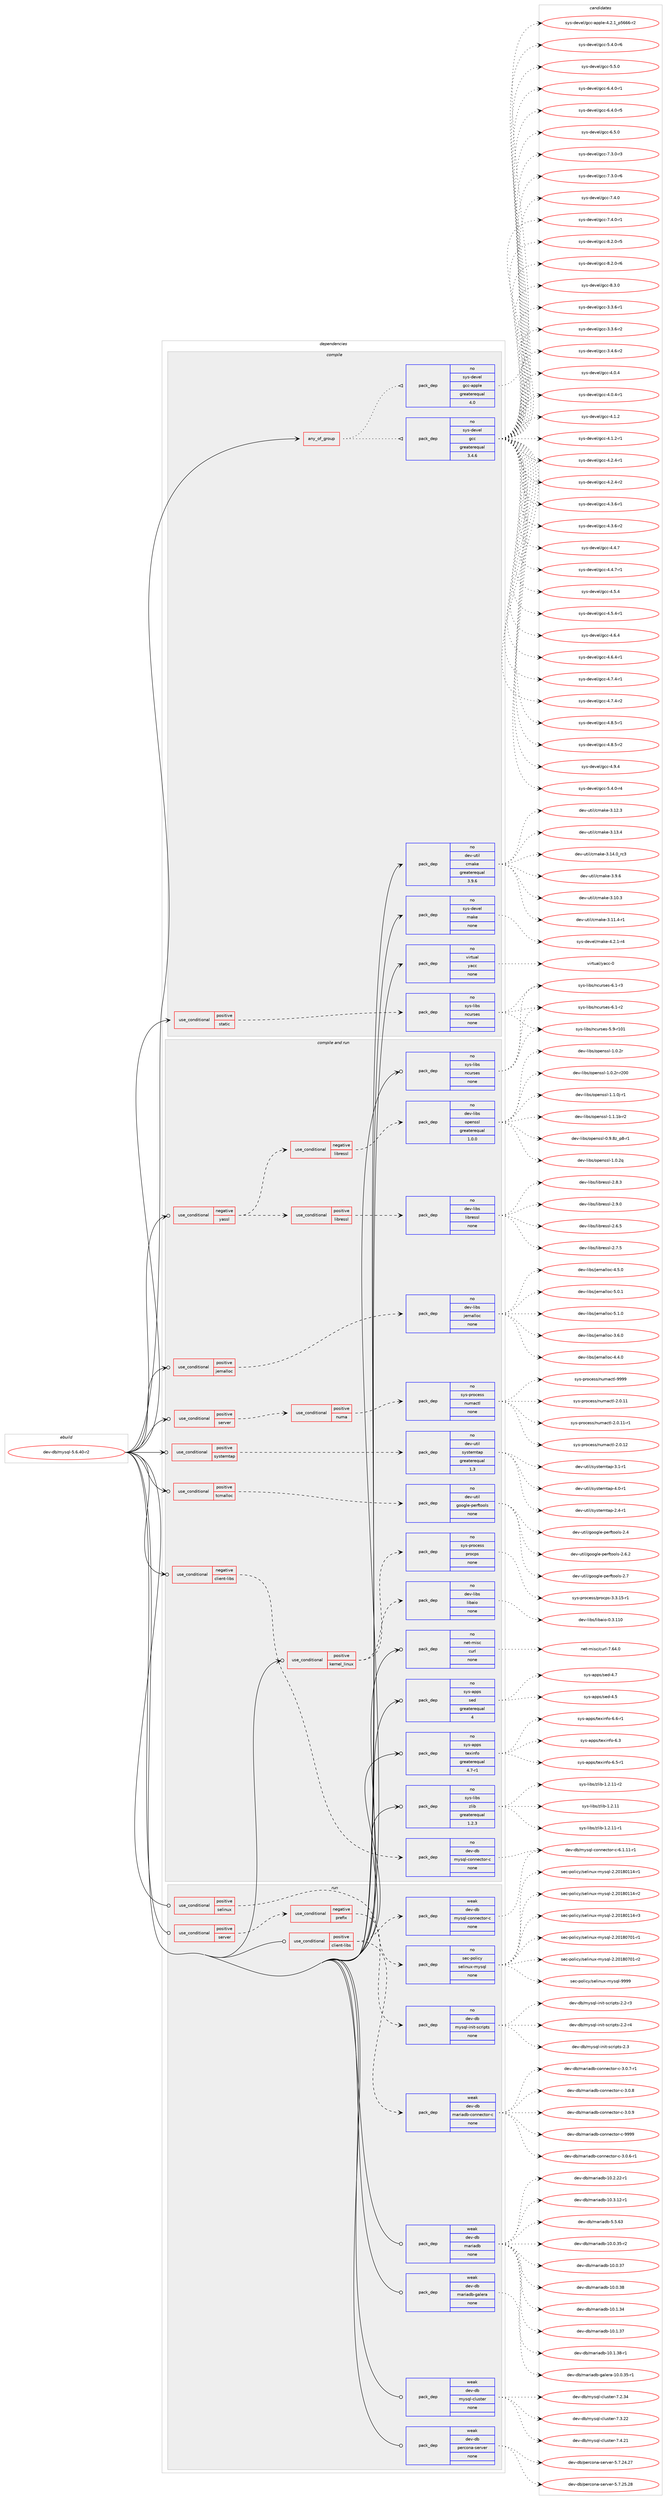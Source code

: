 digraph prolog {

# *************
# Graph options
# *************

newrank=true;
concentrate=true;
compound=true;
graph [rankdir=LR,fontname=Helvetica,fontsize=10,ranksep=1.5];#, ranksep=2.5, nodesep=0.2];
edge  [arrowhead=vee];
node  [fontname=Helvetica,fontsize=10];

# **********
# The ebuild
# **********

subgraph cluster_leftcol {
color=gray;
rank=same;
label=<<i>ebuild</i>>;
id [label="dev-db/mysql-5.6.40-r2", color=red, width=4, href="../dev-db/mysql-5.6.40-r2.svg"];
}

# ****************
# The dependencies
# ****************

subgraph cluster_midcol {
color=gray;
label=<<i>dependencies</i>>;
subgraph cluster_compile {
fillcolor="#eeeeee";
style=filled;
label=<<i>compile</i>>;
subgraph any20381 {
dependency1320005 [label=<<TABLE BORDER="0" CELLBORDER="1" CELLSPACING="0" CELLPADDING="4"><TR><TD CELLPADDING="10">any_of_group</TD></TR></TABLE>>, shape=none, color=red];subgraph pack941816 {
dependency1320006 [label=<<TABLE BORDER="0" CELLBORDER="1" CELLSPACING="0" CELLPADDING="4" WIDTH="220"><TR><TD ROWSPAN="6" CELLPADDING="30">pack_dep</TD></TR><TR><TD WIDTH="110">no</TD></TR><TR><TD>sys-devel</TD></TR><TR><TD>gcc</TD></TR><TR><TD>greaterequal</TD></TR><TR><TD>3.4.6</TD></TR></TABLE>>, shape=none, color=blue];
}
dependency1320005:e -> dependency1320006:w [weight=20,style="dotted",arrowhead="oinv"];
subgraph pack941817 {
dependency1320007 [label=<<TABLE BORDER="0" CELLBORDER="1" CELLSPACING="0" CELLPADDING="4" WIDTH="220"><TR><TD ROWSPAN="6" CELLPADDING="30">pack_dep</TD></TR><TR><TD WIDTH="110">no</TD></TR><TR><TD>sys-devel</TD></TR><TR><TD>gcc-apple</TD></TR><TR><TD>greaterequal</TD></TR><TR><TD>4.0</TD></TR></TABLE>>, shape=none, color=blue];
}
dependency1320005:e -> dependency1320007:w [weight=20,style="dotted",arrowhead="oinv"];
}
id:e -> dependency1320005:w [weight=20,style="solid",arrowhead="vee"];
subgraph cond357258 {
dependency1320008 [label=<<TABLE BORDER="0" CELLBORDER="1" CELLSPACING="0" CELLPADDING="4"><TR><TD ROWSPAN="3" CELLPADDING="10">use_conditional</TD></TR><TR><TD>positive</TD></TR><TR><TD>static</TD></TR></TABLE>>, shape=none, color=red];
subgraph pack941818 {
dependency1320009 [label=<<TABLE BORDER="0" CELLBORDER="1" CELLSPACING="0" CELLPADDING="4" WIDTH="220"><TR><TD ROWSPAN="6" CELLPADDING="30">pack_dep</TD></TR><TR><TD WIDTH="110">no</TD></TR><TR><TD>sys-libs</TD></TR><TR><TD>ncurses</TD></TR><TR><TD>none</TD></TR><TR><TD></TD></TR></TABLE>>, shape=none, color=blue];
}
dependency1320008:e -> dependency1320009:w [weight=20,style="dashed",arrowhead="vee"];
}
id:e -> dependency1320008:w [weight=20,style="solid",arrowhead="vee"];
subgraph pack941819 {
dependency1320010 [label=<<TABLE BORDER="0" CELLBORDER="1" CELLSPACING="0" CELLPADDING="4" WIDTH="220"><TR><TD ROWSPAN="6" CELLPADDING="30">pack_dep</TD></TR><TR><TD WIDTH="110">no</TD></TR><TR><TD>dev-util</TD></TR><TR><TD>cmake</TD></TR><TR><TD>greaterequal</TD></TR><TR><TD>3.9.6</TD></TR></TABLE>>, shape=none, color=blue];
}
id:e -> dependency1320010:w [weight=20,style="solid",arrowhead="vee"];
subgraph pack941820 {
dependency1320011 [label=<<TABLE BORDER="0" CELLBORDER="1" CELLSPACING="0" CELLPADDING="4" WIDTH="220"><TR><TD ROWSPAN="6" CELLPADDING="30">pack_dep</TD></TR><TR><TD WIDTH="110">no</TD></TR><TR><TD>sys-devel</TD></TR><TR><TD>make</TD></TR><TR><TD>none</TD></TR><TR><TD></TD></TR></TABLE>>, shape=none, color=blue];
}
id:e -> dependency1320011:w [weight=20,style="solid",arrowhead="vee"];
subgraph pack941821 {
dependency1320012 [label=<<TABLE BORDER="0" CELLBORDER="1" CELLSPACING="0" CELLPADDING="4" WIDTH="220"><TR><TD ROWSPAN="6" CELLPADDING="30">pack_dep</TD></TR><TR><TD WIDTH="110">no</TD></TR><TR><TD>virtual</TD></TR><TR><TD>yacc</TD></TR><TR><TD>none</TD></TR><TR><TD></TD></TR></TABLE>>, shape=none, color=blue];
}
id:e -> dependency1320012:w [weight=20,style="solid",arrowhead="vee"];
}
subgraph cluster_compileandrun {
fillcolor="#eeeeee";
style=filled;
label=<<i>compile and run</i>>;
subgraph cond357259 {
dependency1320013 [label=<<TABLE BORDER="0" CELLBORDER="1" CELLSPACING="0" CELLPADDING="4"><TR><TD ROWSPAN="3" CELLPADDING="10">use_conditional</TD></TR><TR><TD>negative</TD></TR><TR><TD>client-libs</TD></TR></TABLE>>, shape=none, color=red];
subgraph pack941822 {
dependency1320014 [label=<<TABLE BORDER="0" CELLBORDER="1" CELLSPACING="0" CELLPADDING="4" WIDTH="220"><TR><TD ROWSPAN="6" CELLPADDING="30">pack_dep</TD></TR><TR><TD WIDTH="110">no</TD></TR><TR><TD>dev-db</TD></TR><TR><TD>mysql-connector-c</TD></TR><TR><TD>none</TD></TR><TR><TD></TD></TR></TABLE>>, shape=none, color=blue];
}
dependency1320013:e -> dependency1320014:w [weight=20,style="dashed",arrowhead="vee"];
}
id:e -> dependency1320013:w [weight=20,style="solid",arrowhead="odotvee"];
subgraph cond357260 {
dependency1320015 [label=<<TABLE BORDER="0" CELLBORDER="1" CELLSPACING="0" CELLPADDING="4"><TR><TD ROWSPAN="3" CELLPADDING="10">use_conditional</TD></TR><TR><TD>negative</TD></TR><TR><TD>yassl</TD></TR></TABLE>>, shape=none, color=red];
subgraph cond357261 {
dependency1320016 [label=<<TABLE BORDER="0" CELLBORDER="1" CELLSPACING="0" CELLPADDING="4"><TR><TD ROWSPAN="3" CELLPADDING="10">use_conditional</TD></TR><TR><TD>negative</TD></TR><TR><TD>libressl</TD></TR></TABLE>>, shape=none, color=red];
subgraph pack941823 {
dependency1320017 [label=<<TABLE BORDER="0" CELLBORDER="1" CELLSPACING="0" CELLPADDING="4" WIDTH="220"><TR><TD ROWSPAN="6" CELLPADDING="30">pack_dep</TD></TR><TR><TD WIDTH="110">no</TD></TR><TR><TD>dev-libs</TD></TR><TR><TD>openssl</TD></TR><TR><TD>greaterequal</TD></TR><TR><TD>1.0.0</TD></TR></TABLE>>, shape=none, color=blue];
}
dependency1320016:e -> dependency1320017:w [weight=20,style="dashed",arrowhead="vee"];
}
dependency1320015:e -> dependency1320016:w [weight=20,style="dashed",arrowhead="vee"];
subgraph cond357262 {
dependency1320018 [label=<<TABLE BORDER="0" CELLBORDER="1" CELLSPACING="0" CELLPADDING="4"><TR><TD ROWSPAN="3" CELLPADDING="10">use_conditional</TD></TR><TR><TD>positive</TD></TR><TR><TD>libressl</TD></TR></TABLE>>, shape=none, color=red];
subgraph pack941824 {
dependency1320019 [label=<<TABLE BORDER="0" CELLBORDER="1" CELLSPACING="0" CELLPADDING="4" WIDTH="220"><TR><TD ROWSPAN="6" CELLPADDING="30">pack_dep</TD></TR><TR><TD WIDTH="110">no</TD></TR><TR><TD>dev-libs</TD></TR><TR><TD>libressl</TD></TR><TR><TD>none</TD></TR><TR><TD></TD></TR></TABLE>>, shape=none, color=blue];
}
dependency1320018:e -> dependency1320019:w [weight=20,style="dashed",arrowhead="vee"];
}
dependency1320015:e -> dependency1320018:w [weight=20,style="dashed",arrowhead="vee"];
}
id:e -> dependency1320015:w [weight=20,style="solid",arrowhead="odotvee"];
subgraph cond357263 {
dependency1320020 [label=<<TABLE BORDER="0" CELLBORDER="1" CELLSPACING="0" CELLPADDING="4"><TR><TD ROWSPAN="3" CELLPADDING="10">use_conditional</TD></TR><TR><TD>positive</TD></TR><TR><TD>jemalloc</TD></TR></TABLE>>, shape=none, color=red];
subgraph pack941825 {
dependency1320021 [label=<<TABLE BORDER="0" CELLBORDER="1" CELLSPACING="0" CELLPADDING="4" WIDTH="220"><TR><TD ROWSPAN="6" CELLPADDING="30">pack_dep</TD></TR><TR><TD WIDTH="110">no</TD></TR><TR><TD>dev-libs</TD></TR><TR><TD>jemalloc</TD></TR><TR><TD>none</TD></TR><TR><TD></TD></TR></TABLE>>, shape=none, color=blue];
}
dependency1320020:e -> dependency1320021:w [weight=20,style="dashed",arrowhead="vee"];
}
id:e -> dependency1320020:w [weight=20,style="solid",arrowhead="odotvee"];
subgraph cond357264 {
dependency1320022 [label=<<TABLE BORDER="0" CELLBORDER="1" CELLSPACING="0" CELLPADDING="4"><TR><TD ROWSPAN="3" CELLPADDING="10">use_conditional</TD></TR><TR><TD>positive</TD></TR><TR><TD>kernel_linux</TD></TR></TABLE>>, shape=none, color=red];
subgraph pack941826 {
dependency1320023 [label=<<TABLE BORDER="0" CELLBORDER="1" CELLSPACING="0" CELLPADDING="4" WIDTH="220"><TR><TD ROWSPAN="6" CELLPADDING="30">pack_dep</TD></TR><TR><TD WIDTH="110">no</TD></TR><TR><TD>sys-process</TD></TR><TR><TD>procps</TD></TR><TR><TD>none</TD></TR><TR><TD></TD></TR></TABLE>>, shape=none, color=blue];
}
dependency1320022:e -> dependency1320023:w [weight=20,style="dashed",arrowhead="vee"];
subgraph pack941827 {
dependency1320024 [label=<<TABLE BORDER="0" CELLBORDER="1" CELLSPACING="0" CELLPADDING="4" WIDTH="220"><TR><TD ROWSPAN="6" CELLPADDING="30">pack_dep</TD></TR><TR><TD WIDTH="110">no</TD></TR><TR><TD>dev-libs</TD></TR><TR><TD>libaio</TD></TR><TR><TD>none</TD></TR><TR><TD></TD></TR></TABLE>>, shape=none, color=blue];
}
dependency1320022:e -> dependency1320024:w [weight=20,style="dashed",arrowhead="vee"];
}
id:e -> dependency1320022:w [weight=20,style="solid",arrowhead="odotvee"];
subgraph cond357265 {
dependency1320025 [label=<<TABLE BORDER="0" CELLBORDER="1" CELLSPACING="0" CELLPADDING="4"><TR><TD ROWSPAN="3" CELLPADDING="10">use_conditional</TD></TR><TR><TD>positive</TD></TR><TR><TD>server</TD></TR></TABLE>>, shape=none, color=red];
subgraph cond357266 {
dependency1320026 [label=<<TABLE BORDER="0" CELLBORDER="1" CELLSPACING="0" CELLPADDING="4"><TR><TD ROWSPAN="3" CELLPADDING="10">use_conditional</TD></TR><TR><TD>positive</TD></TR><TR><TD>numa</TD></TR></TABLE>>, shape=none, color=red];
subgraph pack941828 {
dependency1320027 [label=<<TABLE BORDER="0" CELLBORDER="1" CELLSPACING="0" CELLPADDING="4" WIDTH="220"><TR><TD ROWSPAN="6" CELLPADDING="30">pack_dep</TD></TR><TR><TD WIDTH="110">no</TD></TR><TR><TD>sys-process</TD></TR><TR><TD>numactl</TD></TR><TR><TD>none</TD></TR><TR><TD></TD></TR></TABLE>>, shape=none, color=blue];
}
dependency1320026:e -> dependency1320027:w [weight=20,style="dashed",arrowhead="vee"];
}
dependency1320025:e -> dependency1320026:w [weight=20,style="dashed",arrowhead="vee"];
}
id:e -> dependency1320025:w [weight=20,style="solid",arrowhead="odotvee"];
subgraph cond357267 {
dependency1320028 [label=<<TABLE BORDER="0" CELLBORDER="1" CELLSPACING="0" CELLPADDING="4"><TR><TD ROWSPAN="3" CELLPADDING="10">use_conditional</TD></TR><TR><TD>positive</TD></TR><TR><TD>systemtap</TD></TR></TABLE>>, shape=none, color=red];
subgraph pack941829 {
dependency1320029 [label=<<TABLE BORDER="0" CELLBORDER="1" CELLSPACING="0" CELLPADDING="4" WIDTH="220"><TR><TD ROWSPAN="6" CELLPADDING="30">pack_dep</TD></TR><TR><TD WIDTH="110">no</TD></TR><TR><TD>dev-util</TD></TR><TR><TD>systemtap</TD></TR><TR><TD>greaterequal</TD></TR><TR><TD>1.3</TD></TR></TABLE>>, shape=none, color=blue];
}
dependency1320028:e -> dependency1320029:w [weight=20,style="dashed",arrowhead="vee"];
}
id:e -> dependency1320028:w [weight=20,style="solid",arrowhead="odotvee"];
subgraph cond357268 {
dependency1320030 [label=<<TABLE BORDER="0" CELLBORDER="1" CELLSPACING="0" CELLPADDING="4"><TR><TD ROWSPAN="3" CELLPADDING="10">use_conditional</TD></TR><TR><TD>positive</TD></TR><TR><TD>tcmalloc</TD></TR></TABLE>>, shape=none, color=red];
subgraph pack941830 {
dependency1320031 [label=<<TABLE BORDER="0" CELLBORDER="1" CELLSPACING="0" CELLPADDING="4" WIDTH="220"><TR><TD ROWSPAN="6" CELLPADDING="30">pack_dep</TD></TR><TR><TD WIDTH="110">no</TD></TR><TR><TD>dev-util</TD></TR><TR><TD>google-perftools</TD></TR><TR><TD>none</TD></TR><TR><TD></TD></TR></TABLE>>, shape=none, color=blue];
}
dependency1320030:e -> dependency1320031:w [weight=20,style="dashed",arrowhead="vee"];
}
id:e -> dependency1320030:w [weight=20,style="solid",arrowhead="odotvee"];
subgraph pack941831 {
dependency1320032 [label=<<TABLE BORDER="0" CELLBORDER="1" CELLSPACING="0" CELLPADDING="4" WIDTH="220"><TR><TD ROWSPAN="6" CELLPADDING="30">pack_dep</TD></TR><TR><TD WIDTH="110">no</TD></TR><TR><TD>net-misc</TD></TR><TR><TD>curl</TD></TR><TR><TD>none</TD></TR><TR><TD></TD></TR></TABLE>>, shape=none, color=blue];
}
id:e -> dependency1320032:w [weight=20,style="solid",arrowhead="odotvee"];
subgraph pack941832 {
dependency1320033 [label=<<TABLE BORDER="0" CELLBORDER="1" CELLSPACING="0" CELLPADDING="4" WIDTH="220"><TR><TD ROWSPAN="6" CELLPADDING="30">pack_dep</TD></TR><TR><TD WIDTH="110">no</TD></TR><TR><TD>sys-apps</TD></TR><TR><TD>sed</TD></TR><TR><TD>greaterequal</TD></TR><TR><TD>4</TD></TR></TABLE>>, shape=none, color=blue];
}
id:e -> dependency1320033:w [weight=20,style="solid",arrowhead="odotvee"];
subgraph pack941833 {
dependency1320034 [label=<<TABLE BORDER="0" CELLBORDER="1" CELLSPACING="0" CELLPADDING="4" WIDTH="220"><TR><TD ROWSPAN="6" CELLPADDING="30">pack_dep</TD></TR><TR><TD WIDTH="110">no</TD></TR><TR><TD>sys-apps</TD></TR><TR><TD>texinfo</TD></TR><TR><TD>greaterequal</TD></TR><TR><TD>4.7-r1</TD></TR></TABLE>>, shape=none, color=blue];
}
id:e -> dependency1320034:w [weight=20,style="solid",arrowhead="odotvee"];
subgraph pack941834 {
dependency1320035 [label=<<TABLE BORDER="0" CELLBORDER="1" CELLSPACING="0" CELLPADDING="4" WIDTH="220"><TR><TD ROWSPAN="6" CELLPADDING="30">pack_dep</TD></TR><TR><TD WIDTH="110">no</TD></TR><TR><TD>sys-libs</TD></TR><TR><TD>ncurses</TD></TR><TR><TD>none</TD></TR><TR><TD></TD></TR></TABLE>>, shape=none, color=blue];
}
id:e -> dependency1320035:w [weight=20,style="solid",arrowhead="odotvee"];
subgraph pack941835 {
dependency1320036 [label=<<TABLE BORDER="0" CELLBORDER="1" CELLSPACING="0" CELLPADDING="4" WIDTH="220"><TR><TD ROWSPAN="6" CELLPADDING="30">pack_dep</TD></TR><TR><TD WIDTH="110">no</TD></TR><TR><TD>sys-libs</TD></TR><TR><TD>zlib</TD></TR><TR><TD>greaterequal</TD></TR><TR><TD>1.2.3</TD></TR></TABLE>>, shape=none, color=blue];
}
id:e -> dependency1320036:w [weight=20,style="solid",arrowhead="odotvee"];
}
subgraph cluster_run {
fillcolor="#eeeeee";
style=filled;
label=<<i>run</i>>;
subgraph cond357269 {
dependency1320037 [label=<<TABLE BORDER="0" CELLBORDER="1" CELLSPACING="0" CELLPADDING="4"><TR><TD ROWSPAN="3" CELLPADDING="10">use_conditional</TD></TR><TR><TD>positive</TD></TR><TR><TD>client-libs</TD></TR></TABLE>>, shape=none, color=red];
subgraph pack941836 {
dependency1320038 [label=<<TABLE BORDER="0" CELLBORDER="1" CELLSPACING="0" CELLPADDING="4" WIDTH="220"><TR><TD ROWSPAN="6" CELLPADDING="30">pack_dep</TD></TR><TR><TD WIDTH="110">weak</TD></TR><TR><TD>dev-db</TD></TR><TR><TD>mariadb-connector-c</TD></TR><TR><TD>none</TD></TR><TR><TD></TD></TR></TABLE>>, shape=none, color=blue];
}
dependency1320037:e -> dependency1320038:w [weight=20,style="dashed",arrowhead="vee"];
subgraph pack941837 {
dependency1320039 [label=<<TABLE BORDER="0" CELLBORDER="1" CELLSPACING="0" CELLPADDING="4" WIDTH="220"><TR><TD ROWSPAN="6" CELLPADDING="30">pack_dep</TD></TR><TR><TD WIDTH="110">weak</TD></TR><TR><TD>dev-db</TD></TR><TR><TD>mysql-connector-c</TD></TR><TR><TD>none</TD></TR><TR><TD></TD></TR></TABLE>>, shape=none, color=blue];
}
dependency1320037:e -> dependency1320039:w [weight=20,style="dashed",arrowhead="vee"];
}
id:e -> dependency1320037:w [weight=20,style="solid",arrowhead="odot"];
subgraph cond357270 {
dependency1320040 [label=<<TABLE BORDER="0" CELLBORDER="1" CELLSPACING="0" CELLPADDING="4"><TR><TD ROWSPAN="3" CELLPADDING="10">use_conditional</TD></TR><TR><TD>positive</TD></TR><TR><TD>selinux</TD></TR></TABLE>>, shape=none, color=red];
subgraph pack941838 {
dependency1320041 [label=<<TABLE BORDER="0" CELLBORDER="1" CELLSPACING="0" CELLPADDING="4" WIDTH="220"><TR><TD ROWSPAN="6" CELLPADDING="30">pack_dep</TD></TR><TR><TD WIDTH="110">no</TD></TR><TR><TD>sec-policy</TD></TR><TR><TD>selinux-mysql</TD></TR><TR><TD>none</TD></TR><TR><TD></TD></TR></TABLE>>, shape=none, color=blue];
}
dependency1320040:e -> dependency1320041:w [weight=20,style="dashed",arrowhead="vee"];
}
id:e -> dependency1320040:w [weight=20,style="solid",arrowhead="odot"];
subgraph cond357271 {
dependency1320042 [label=<<TABLE BORDER="0" CELLBORDER="1" CELLSPACING="0" CELLPADDING="4"><TR><TD ROWSPAN="3" CELLPADDING="10">use_conditional</TD></TR><TR><TD>positive</TD></TR><TR><TD>server</TD></TR></TABLE>>, shape=none, color=red];
subgraph cond357272 {
dependency1320043 [label=<<TABLE BORDER="0" CELLBORDER="1" CELLSPACING="0" CELLPADDING="4"><TR><TD ROWSPAN="3" CELLPADDING="10">use_conditional</TD></TR><TR><TD>negative</TD></TR><TR><TD>prefix</TD></TR></TABLE>>, shape=none, color=red];
subgraph pack941839 {
dependency1320044 [label=<<TABLE BORDER="0" CELLBORDER="1" CELLSPACING="0" CELLPADDING="4" WIDTH="220"><TR><TD ROWSPAN="6" CELLPADDING="30">pack_dep</TD></TR><TR><TD WIDTH="110">no</TD></TR><TR><TD>dev-db</TD></TR><TR><TD>mysql-init-scripts</TD></TR><TR><TD>none</TD></TR><TR><TD></TD></TR></TABLE>>, shape=none, color=blue];
}
dependency1320043:e -> dependency1320044:w [weight=20,style="dashed",arrowhead="vee"];
}
dependency1320042:e -> dependency1320043:w [weight=20,style="dashed",arrowhead="vee"];
}
id:e -> dependency1320042:w [weight=20,style="solid",arrowhead="odot"];
subgraph pack941840 {
dependency1320045 [label=<<TABLE BORDER="0" CELLBORDER="1" CELLSPACING="0" CELLPADDING="4" WIDTH="220"><TR><TD ROWSPAN="6" CELLPADDING="30">pack_dep</TD></TR><TR><TD WIDTH="110">weak</TD></TR><TR><TD>dev-db</TD></TR><TR><TD>mariadb</TD></TR><TR><TD>none</TD></TR><TR><TD></TD></TR></TABLE>>, shape=none, color=blue];
}
id:e -> dependency1320045:w [weight=20,style="solid",arrowhead="odot"];
subgraph pack941841 {
dependency1320046 [label=<<TABLE BORDER="0" CELLBORDER="1" CELLSPACING="0" CELLPADDING="4" WIDTH="220"><TR><TD ROWSPAN="6" CELLPADDING="30">pack_dep</TD></TR><TR><TD WIDTH="110">weak</TD></TR><TR><TD>dev-db</TD></TR><TR><TD>mariadb-galera</TD></TR><TR><TD>none</TD></TR><TR><TD></TD></TR></TABLE>>, shape=none, color=blue];
}
id:e -> dependency1320046:w [weight=20,style="solid",arrowhead="odot"];
subgraph pack941842 {
dependency1320047 [label=<<TABLE BORDER="0" CELLBORDER="1" CELLSPACING="0" CELLPADDING="4" WIDTH="220"><TR><TD ROWSPAN="6" CELLPADDING="30">pack_dep</TD></TR><TR><TD WIDTH="110">weak</TD></TR><TR><TD>dev-db</TD></TR><TR><TD>mysql-cluster</TD></TR><TR><TD>none</TD></TR><TR><TD></TD></TR></TABLE>>, shape=none, color=blue];
}
id:e -> dependency1320047:w [weight=20,style="solid",arrowhead="odot"];
subgraph pack941843 {
dependency1320048 [label=<<TABLE BORDER="0" CELLBORDER="1" CELLSPACING="0" CELLPADDING="4" WIDTH="220"><TR><TD ROWSPAN="6" CELLPADDING="30">pack_dep</TD></TR><TR><TD WIDTH="110">weak</TD></TR><TR><TD>dev-db</TD></TR><TR><TD>percona-server</TD></TR><TR><TD>none</TD></TR><TR><TD></TD></TR></TABLE>>, shape=none, color=blue];
}
id:e -> dependency1320048:w [weight=20,style="solid",arrowhead="odot"];
}
}

# **************
# The candidates
# **************

subgraph cluster_choices {
rank=same;
color=gray;
label=<<i>candidates</i>>;

subgraph choice941816 {
color=black;
nodesep=1;
choice115121115451001011181011084710399994551465146544511449 [label="sys-devel/gcc-3.3.6-r1", color=red, width=4,href="../sys-devel/gcc-3.3.6-r1.svg"];
choice115121115451001011181011084710399994551465146544511450 [label="sys-devel/gcc-3.3.6-r2", color=red, width=4,href="../sys-devel/gcc-3.3.6-r2.svg"];
choice115121115451001011181011084710399994551465246544511450 [label="sys-devel/gcc-3.4.6-r2", color=red, width=4,href="../sys-devel/gcc-3.4.6-r2.svg"];
choice11512111545100101118101108471039999455246484652 [label="sys-devel/gcc-4.0.4", color=red, width=4,href="../sys-devel/gcc-4.0.4.svg"];
choice115121115451001011181011084710399994552464846524511449 [label="sys-devel/gcc-4.0.4-r1", color=red, width=4,href="../sys-devel/gcc-4.0.4-r1.svg"];
choice11512111545100101118101108471039999455246494650 [label="sys-devel/gcc-4.1.2", color=red, width=4,href="../sys-devel/gcc-4.1.2.svg"];
choice115121115451001011181011084710399994552464946504511449 [label="sys-devel/gcc-4.1.2-r1", color=red, width=4,href="../sys-devel/gcc-4.1.2-r1.svg"];
choice115121115451001011181011084710399994552465046524511449 [label="sys-devel/gcc-4.2.4-r1", color=red, width=4,href="../sys-devel/gcc-4.2.4-r1.svg"];
choice115121115451001011181011084710399994552465046524511450 [label="sys-devel/gcc-4.2.4-r2", color=red, width=4,href="../sys-devel/gcc-4.2.4-r2.svg"];
choice115121115451001011181011084710399994552465146544511449 [label="sys-devel/gcc-4.3.6-r1", color=red, width=4,href="../sys-devel/gcc-4.3.6-r1.svg"];
choice115121115451001011181011084710399994552465146544511450 [label="sys-devel/gcc-4.3.6-r2", color=red, width=4,href="../sys-devel/gcc-4.3.6-r2.svg"];
choice11512111545100101118101108471039999455246524655 [label="sys-devel/gcc-4.4.7", color=red, width=4,href="../sys-devel/gcc-4.4.7.svg"];
choice115121115451001011181011084710399994552465246554511449 [label="sys-devel/gcc-4.4.7-r1", color=red, width=4,href="../sys-devel/gcc-4.4.7-r1.svg"];
choice11512111545100101118101108471039999455246534652 [label="sys-devel/gcc-4.5.4", color=red, width=4,href="../sys-devel/gcc-4.5.4.svg"];
choice115121115451001011181011084710399994552465346524511449 [label="sys-devel/gcc-4.5.4-r1", color=red, width=4,href="../sys-devel/gcc-4.5.4-r1.svg"];
choice11512111545100101118101108471039999455246544652 [label="sys-devel/gcc-4.6.4", color=red, width=4,href="../sys-devel/gcc-4.6.4.svg"];
choice115121115451001011181011084710399994552465446524511449 [label="sys-devel/gcc-4.6.4-r1", color=red, width=4,href="../sys-devel/gcc-4.6.4-r1.svg"];
choice115121115451001011181011084710399994552465546524511449 [label="sys-devel/gcc-4.7.4-r1", color=red, width=4,href="../sys-devel/gcc-4.7.4-r1.svg"];
choice115121115451001011181011084710399994552465546524511450 [label="sys-devel/gcc-4.7.4-r2", color=red, width=4,href="../sys-devel/gcc-4.7.4-r2.svg"];
choice115121115451001011181011084710399994552465646534511449 [label="sys-devel/gcc-4.8.5-r1", color=red, width=4,href="../sys-devel/gcc-4.8.5-r1.svg"];
choice115121115451001011181011084710399994552465646534511450 [label="sys-devel/gcc-4.8.5-r2", color=red, width=4,href="../sys-devel/gcc-4.8.5-r2.svg"];
choice11512111545100101118101108471039999455246574652 [label="sys-devel/gcc-4.9.4", color=red, width=4,href="../sys-devel/gcc-4.9.4.svg"];
choice115121115451001011181011084710399994553465246484511452 [label="sys-devel/gcc-5.4.0-r4", color=red, width=4,href="../sys-devel/gcc-5.4.0-r4.svg"];
choice115121115451001011181011084710399994553465246484511454 [label="sys-devel/gcc-5.4.0-r6", color=red, width=4,href="../sys-devel/gcc-5.4.0-r6.svg"];
choice11512111545100101118101108471039999455346534648 [label="sys-devel/gcc-5.5.0", color=red, width=4,href="../sys-devel/gcc-5.5.0.svg"];
choice115121115451001011181011084710399994554465246484511449 [label="sys-devel/gcc-6.4.0-r1", color=red, width=4,href="../sys-devel/gcc-6.4.0-r1.svg"];
choice115121115451001011181011084710399994554465246484511453 [label="sys-devel/gcc-6.4.0-r5", color=red, width=4,href="../sys-devel/gcc-6.4.0-r5.svg"];
choice11512111545100101118101108471039999455446534648 [label="sys-devel/gcc-6.5.0", color=red, width=4,href="../sys-devel/gcc-6.5.0.svg"];
choice115121115451001011181011084710399994555465146484511451 [label="sys-devel/gcc-7.3.0-r3", color=red, width=4,href="../sys-devel/gcc-7.3.0-r3.svg"];
choice115121115451001011181011084710399994555465146484511454 [label="sys-devel/gcc-7.3.0-r6", color=red, width=4,href="../sys-devel/gcc-7.3.0-r6.svg"];
choice11512111545100101118101108471039999455546524648 [label="sys-devel/gcc-7.4.0", color=red, width=4,href="../sys-devel/gcc-7.4.0.svg"];
choice115121115451001011181011084710399994555465246484511449 [label="sys-devel/gcc-7.4.0-r1", color=red, width=4,href="../sys-devel/gcc-7.4.0-r1.svg"];
choice115121115451001011181011084710399994556465046484511453 [label="sys-devel/gcc-8.2.0-r5", color=red, width=4,href="../sys-devel/gcc-8.2.0-r5.svg"];
choice115121115451001011181011084710399994556465046484511454 [label="sys-devel/gcc-8.2.0-r6", color=red, width=4,href="../sys-devel/gcc-8.2.0-r6.svg"];
choice11512111545100101118101108471039999455646514648 [label="sys-devel/gcc-8.3.0", color=red, width=4,href="../sys-devel/gcc-8.3.0.svg"];
dependency1320006:e -> choice115121115451001011181011084710399994551465146544511449:w [style=dotted,weight="100"];
dependency1320006:e -> choice115121115451001011181011084710399994551465146544511450:w [style=dotted,weight="100"];
dependency1320006:e -> choice115121115451001011181011084710399994551465246544511450:w [style=dotted,weight="100"];
dependency1320006:e -> choice11512111545100101118101108471039999455246484652:w [style=dotted,weight="100"];
dependency1320006:e -> choice115121115451001011181011084710399994552464846524511449:w [style=dotted,weight="100"];
dependency1320006:e -> choice11512111545100101118101108471039999455246494650:w [style=dotted,weight="100"];
dependency1320006:e -> choice115121115451001011181011084710399994552464946504511449:w [style=dotted,weight="100"];
dependency1320006:e -> choice115121115451001011181011084710399994552465046524511449:w [style=dotted,weight="100"];
dependency1320006:e -> choice115121115451001011181011084710399994552465046524511450:w [style=dotted,weight="100"];
dependency1320006:e -> choice115121115451001011181011084710399994552465146544511449:w [style=dotted,weight="100"];
dependency1320006:e -> choice115121115451001011181011084710399994552465146544511450:w [style=dotted,weight="100"];
dependency1320006:e -> choice11512111545100101118101108471039999455246524655:w [style=dotted,weight="100"];
dependency1320006:e -> choice115121115451001011181011084710399994552465246554511449:w [style=dotted,weight="100"];
dependency1320006:e -> choice11512111545100101118101108471039999455246534652:w [style=dotted,weight="100"];
dependency1320006:e -> choice115121115451001011181011084710399994552465346524511449:w [style=dotted,weight="100"];
dependency1320006:e -> choice11512111545100101118101108471039999455246544652:w [style=dotted,weight="100"];
dependency1320006:e -> choice115121115451001011181011084710399994552465446524511449:w [style=dotted,weight="100"];
dependency1320006:e -> choice115121115451001011181011084710399994552465546524511449:w [style=dotted,weight="100"];
dependency1320006:e -> choice115121115451001011181011084710399994552465546524511450:w [style=dotted,weight="100"];
dependency1320006:e -> choice115121115451001011181011084710399994552465646534511449:w [style=dotted,weight="100"];
dependency1320006:e -> choice115121115451001011181011084710399994552465646534511450:w [style=dotted,weight="100"];
dependency1320006:e -> choice11512111545100101118101108471039999455246574652:w [style=dotted,weight="100"];
dependency1320006:e -> choice115121115451001011181011084710399994553465246484511452:w [style=dotted,weight="100"];
dependency1320006:e -> choice115121115451001011181011084710399994553465246484511454:w [style=dotted,weight="100"];
dependency1320006:e -> choice11512111545100101118101108471039999455346534648:w [style=dotted,weight="100"];
dependency1320006:e -> choice115121115451001011181011084710399994554465246484511449:w [style=dotted,weight="100"];
dependency1320006:e -> choice115121115451001011181011084710399994554465246484511453:w [style=dotted,weight="100"];
dependency1320006:e -> choice11512111545100101118101108471039999455446534648:w [style=dotted,weight="100"];
dependency1320006:e -> choice115121115451001011181011084710399994555465146484511451:w [style=dotted,weight="100"];
dependency1320006:e -> choice115121115451001011181011084710399994555465146484511454:w [style=dotted,weight="100"];
dependency1320006:e -> choice11512111545100101118101108471039999455546524648:w [style=dotted,weight="100"];
dependency1320006:e -> choice115121115451001011181011084710399994555465246484511449:w [style=dotted,weight="100"];
dependency1320006:e -> choice115121115451001011181011084710399994556465046484511453:w [style=dotted,weight="100"];
dependency1320006:e -> choice115121115451001011181011084710399994556465046484511454:w [style=dotted,weight="100"];
dependency1320006:e -> choice11512111545100101118101108471039999455646514648:w [style=dotted,weight="100"];
}
subgraph choice941817 {
color=black;
nodesep=1;
choice11512111545100101118101108471039999459711211210810145524650464995112535454544511450 [label="sys-devel/gcc-apple-4.2.1_p5666-r2", color=red, width=4,href="../sys-devel/gcc-apple-4.2.1_p5666-r2.svg"];
dependency1320007:e -> choice11512111545100101118101108471039999459711211210810145524650464995112535454544511450:w [style=dotted,weight="100"];
}
subgraph choice941818 {
color=black;
nodesep=1;
choice115121115451081059811547110991171141151011154553465745114494849 [label="sys-libs/ncurses-5.9-r101", color=red, width=4,href="../sys-libs/ncurses-5.9-r101.svg"];
choice11512111545108105981154711099117114115101115455446494511450 [label="sys-libs/ncurses-6.1-r2", color=red, width=4,href="../sys-libs/ncurses-6.1-r2.svg"];
choice11512111545108105981154711099117114115101115455446494511451 [label="sys-libs/ncurses-6.1-r3", color=red, width=4,href="../sys-libs/ncurses-6.1-r3.svg"];
dependency1320009:e -> choice115121115451081059811547110991171141151011154553465745114494849:w [style=dotted,weight="100"];
dependency1320009:e -> choice11512111545108105981154711099117114115101115455446494511450:w [style=dotted,weight="100"];
dependency1320009:e -> choice11512111545108105981154711099117114115101115455446494511451:w [style=dotted,weight="100"];
}
subgraph choice941819 {
color=black;
nodesep=1;
choice1001011184511711610510847991099710710145514649484651 [label="dev-util/cmake-3.10.3", color=red, width=4,href="../dev-util/cmake-3.10.3.svg"];
choice10010111845117116105108479910997107101455146494946524511449 [label="dev-util/cmake-3.11.4-r1", color=red, width=4,href="../dev-util/cmake-3.11.4-r1.svg"];
choice1001011184511711610510847991099710710145514649504651 [label="dev-util/cmake-3.12.3", color=red, width=4,href="../dev-util/cmake-3.12.3.svg"];
choice1001011184511711610510847991099710710145514649514652 [label="dev-util/cmake-3.13.4", color=red, width=4,href="../dev-util/cmake-3.13.4.svg"];
choice1001011184511711610510847991099710710145514649524648951149951 [label="dev-util/cmake-3.14.0_rc3", color=red, width=4,href="../dev-util/cmake-3.14.0_rc3.svg"];
choice10010111845117116105108479910997107101455146574654 [label="dev-util/cmake-3.9.6", color=red, width=4,href="../dev-util/cmake-3.9.6.svg"];
dependency1320010:e -> choice1001011184511711610510847991099710710145514649484651:w [style=dotted,weight="100"];
dependency1320010:e -> choice10010111845117116105108479910997107101455146494946524511449:w [style=dotted,weight="100"];
dependency1320010:e -> choice1001011184511711610510847991099710710145514649504651:w [style=dotted,weight="100"];
dependency1320010:e -> choice1001011184511711610510847991099710710145514649514652:w [style=dotted,weight="100"];
dependency1320010:e -> choice1001011184511711610510847991099710710145514649524648951149951:w [style=dotted,weight="100"];
dependency1320010:e -> choice10010111845117116105108479910997107101455146574654:w [style=dotted,weight="100"];
}
subgraph choice941820 {
color=black;
nodesep=1;
choice1151211154510010111810110847109971071014552465046494511452 [label="sys-devel/make-4.2.1-r4", color=red, width=4,href="../sys-devel/make-4.2.1-r4.svg"];
dependency1320011:e -> choice1151211154510010111810110847109971071014552465046494511452:w [style=dotted,weight="100"];
}
subgraph choice941821 {
color=black;
nodesep=1;
choice11810511411611797108471219799994548 [label="virtual/yacc-0", color=red, width=4,href="../virtual/yacc-0.svg"];
dependency1320012:e -> choice11810511411611797108471219799994548:w [style=dotted,weight="100"];
}
subgraph choice941822 {
color=black;
nodesep=1;
choice1001011184510098471091211151131084599111110110101991161111144599455446494649494511449 [label="dev-db/mysql-connector-c-6.1.11-r1", color=red, width=4,href="../dev-db/mysql-connector-c-6.1.11-r1.svg"];
dependency1320014:e -> choice1001011184510098471091211151131084599111110110101991161111144599455446494649494511449:w [style=dotted,weight="100"];
}
subgraph choice941823 {
color=black;
nodesep=1;
choice10010111845108105981154711111210111011511510845484657465612295112564511449 [label="dev-libs/openssl-0.9.8z_p8-r1", color=red, width=4,href="../dev-libs/openssl-0.9.8z_p8-r1.svg"];
choice100101118451081059811547111112101110115115108454946484650113 [label="dev-libs/openssl-1.0.2q", color=red, width=4,href="../dev-libs/openssl-1.0.2q.svg"];
choice100101118451081059811547111112101110115115108454946484650114 [label="dev-libs/openssl-1.0.2r", color=red, width=4,href="../dev-libs/openssl-1.0.2r.svg"];
choice10010111845108105981154711111210111011511510845494648465011445114504848 [label="dev-libs/openssl-1.0.2r-r200", color=red, width=4,href="../dev-libs/openssl-1.0.2r-r200.svg"];
choice1001011184510810598115471111121011101151151084549464946481064511449 [label="dev-libs/openssl-1.1.0j-r1", color=red, width=4,href="../dev-libs/openssl-1.1.0j-r1.svg"];
choice100101118451081059811547111112101110115115108454946494649984511450 [label="dev-libs/openssl-1.1.1b-r2", color=red, width=4,href="../dev-libs/openssl-1.1.1b-r2.svg"];
dependency1320017:e -> choice10010111845108105981154711111210111011511510845484657465612295112564511449:w [style=dotted,weight="100"];
dependency1320017:e -> choice100101118451081059811547111112101110115115108454946484650113:w [style=dotted,weight="100"];
dependency1320017:e -> choice100101118451081059811547111112101110115115108454946484650114:w [style=dotted,weight="100"];
dependency1320017:e -> choice10010111845108105981154711111210111011511510845494648465011445114504848:w [style=dotted,weight="100"];
dependency1320017:e -> choice1001011184510810598115471111121011101151151084549464946481064511449:w [style=dotted,weight="100"];
dependency1320017:e -> choice100101118451081059811547111112101110115115108454946494649984511450:w [style=dotted,weight="100"];
}
subgraph choice941824 {
color=black;
nodesep=1;
choice10010111845108105981154710810598114101115115108455046544653 [label="dev-libs/libressl-2.6.5", color=red, width=4,href="../dev-libs/libressl-2.6.5.svg"];
choice10010111845108105981154710810598114101115115108455046554653 [label="dev-libs/libressl-2.7.5", color=red, width=4,href="../dev-libs/libressl-2.7.5.svg"];
choice10010111845108105981154710810598114101115115108455046564651 [label="dev-libs/libressl-2.8.3", color=red, width=4,href="../dev-libs/libressl-2.8.3.svg"];
choice10010111845108105981154710810598114101115115108455046574648 [label="dev-libs/libressl-2.9.0", color=red, width=4,href="../dev-libs/libressl-2.9.0.svg"];
dependency1320019:e -> choice10010111845108105981154710810598114101115115108455046544653:w [style=dotted,weight="100"];
dependency1320019:e -> choice10010111845108105981154710810598114101115115108455046554653:w [style=dotted,weight="100"];
dependency1320019:e -> choice10010111845108105981154710810598114101115115108455046564651:w [style=dotted,weight="100"];
dependency1320019:e -> choice10010111845108105981154710810598114101115115108455046574648:w [style=dotted,weight="100"];
}
subgraph choice941825 {
color=black;
nodesep=1;
choice1001011184510810598115471061011099710810811199455146544648 [label="dev-libs/jemalloc-3.6.0", color=red, width=4,href="../dev-libs/jemalloc-3.6.0.svg"];
choice1001011184510810598115471061011099710810811199455246524648 [label="dev-libs/jemalloc-4.4.0", color=red, width=4,href="../dev-libs/jemalloc-4.4.0.svg"];
choice1001011184510810598115471061011099710810811199455246534648 [label="dev-libs/jemalloc-4.5.0", color=red, width=4,href="../dev-libs/jemalloc-4.5.0.svg"];
choice1001011184510810598115471061011099710810811199455346484649 [label="dev-libs/jemalloc-5.0.1", color=red, width=4,href="../dev-libs/jemalloc-5.0.1.svg"];
choice1001011184510810598115471061011099710810811199455346494648 [label="dev-libs/jemalloc-5.1.0", color=red, width=4,href="../dev-libs/jemalloc-5.1.0.svg"];
dependency1320021:e -> choice1001011184510810598115471061011099710810811199455146544648:w [style=dotted,weight="100"];
dependency1320021:e -> choice1001011184510810598115471061011099710810811199455246524648:w [style=dotted,weight="100"];
dependency1320021:e -> choice1001011184510810598115471061011099710810811199455246534648:w [style=dotted,weight="100"];
dependency1320021:e -> choice1001011184510810598115471061011099710810811199455346484649:w [style=dotted,weight="100"];
dependency1320021:e -> choice1001011184510810598115471061011099710810811199455346494648:w [style=dotted,weight="100"];
}
subgraph choice941826 {
color=black;
nodesep=1;
choice11512111545112114111991011151154711211411199112115455146514649534511449 [label="sys-process/procps-3.3.15-r1", color=red, width=4,href="../sys-process/procps-3.3.15-r1.svg"];
dependency1320023:e -> choice11512111545112114111991011151154711211411199112115455146514649534511449:w [style=dotted,weight="100"];
}
subgraph choice941827 {
color=black;
nodesep=1;
choice10010111845108105981154710810598971051114548465146494948 [label="dev-libs/libaio-0.3.110", color=red, width=4,href="../dev-libs/libaio-0.3.110.svg"];
dependency1320024:e -> choice10010111845108105981154710810598971051114548465146494948:w [style=dotted,weight="100"];
}
subgraph choice941828 {
color=black;
nodesep=1;
choice115121115451121141119910111511547110117109979911610845504648464949 [label="sys-process/numactl-2.0.11", color=red, width=4,href="../sys-process/numactl-2.0.11.svg"];
choice1151211154511211411199101115115471101171099799116108455046484649494511449 [label="sys-process/numactl-2.0.11-r1", color=red, width=4,href="../sys-process/numactl-2.0.11-r1.svg"];
choice115121115451121141119910111511547110117109979911610845504648464950 [label="sys-process/numactl-2.0.12", color=red, width=4,href="../sys-process/numactl-2.0.12.svg"];
choice11512111545112114111991011151154711011710997991161084557575757 [label="sys-process/numactl-9999", color=red, width=4,href="../sys-process/numactl-9999.svg"];
dependency1320027:e -> choice115121115451121141119910111511547110117109979911610845504648464949:w [style=dotted,weight="100"];
dependency1320027:e -> choice1151211154511211411199101115115471101171099799116108455046484649494511449:w [style=dotted,weight="100"];
dependency1320027:e -> choice115121115451121141119910111511547110117109979911610845504648464950:w [style=dotted,weight="100"];
dependency1320027:e -> choice11512111545112114111991011151154711011710997991161084557575757:w [style=dotted,weight="100"];
}
subgraph choice941829 {
color=black;
nodesep=1;
choice100101118451171161051084711512111511610110911697112455046524511449 [label="dev-util/systemtap-2.4-r1", color=red, width=4,href="../dev-util/systemtap-2.4-r1.svg"];
choice100101118451171161051084711512111511610110911697112455146494511449 [label="dev-util/systemtap-3.1-r1", color=red, width=4,href="../dev-util/systemtap-3.1-r1.svg"];
choice100101118451171161051084711512111511610110911697112455246484511449 [label="dev-util/systemtap-4.0-r1", color=red, width=4,href="../dev-util/systemtap-4.0-r1.svg"];
dependency1320029:e -> choice100101118451171161051084711512111511610110911697112455046524511449:w [style=dotted,weight="100"];
dependency1320029:e -> choice100101118451171161051084711512111511610110911697112455146494511449:w [style=dotted,weight="100"];
dependency1320029:e -> choice100101118451171161051084711512111511610110911697112455246484511449:w [style=dotted,weight="100"];
}
subgraph choice941830 {
color=black;
nodesep=1;
choice10010111845117116105108471031111111031081014511210111410211611111110811545504652 [label="dev-util/google-perftools-2.4", color=red, width=4,href="../dev-util/google-perftools-2.4.svg"];
choice100101118451171161051084710311111110310810145112101114102116111111108115455046544650 [label="dev-util/google-perftools-2.6.2", color=red, width=4,href="../dev-util/google-perftools-2.6.2.svg"];
choice10010111845117116105108471031111111031081014511210111410211611111110811545504655 [label="dev-util/google-perftools-2.7", color=red, width=4,href="../dev-util/google-perftools-2.7.svg"];
dependency1320031:e -> choice10010111845117116105108471031111111031081014511210111410211611111110811545504652:w [style=dotted,weight="100"];
dependency1320031:e -> choice100101118451171161051084710311111110310810145112101114102116111111108115455046544650:w [style=dotted,weight="100"];
dependency1320031:e -> choice10010111845117116105108471031111111031081014511210111410211611111110811545504655:w [style=dotted,weight="100"];
}
subgraph choice941831 {
color=black;
nodesep=1;
choice1101011164510910511599479911711410845554654524648 [label="net-misc/curl-7.64.0", color=red, width=4,href="../net-misc/curl-7.64.0.svg"];
dependency1320032:e -> choice1101011164510910511599479911711410845554654524648:w [style=dotted,weight="100"];
}
subgraph choice941832 {
color=black;
nodesep=1;
choice11512111545971121121154711510110045524653 [label="sys-apps/sed-4.5", color=red, width=4,href="../sys-apps/sed-4.5.svg"];
choice11512111545971121121154711510110045524655 [label="sys-apps/sed-4.7", color=red, width=4,href="../sys-apps/sed-4.7.svg"];
dependency1320033:e -> choice11512111545971121121154711510110045524653:w [style=dotted,weight="100"];
dependency1320033:e -> choice11512111545971121121154711510110045524655:w [style=dotted,weight="100"];
}
subgraph choice941833 {
color=black;
nodesep=1;
choice11512111545971121121154711610112010511010211145544651 [label="sys-apps/texinfo-6.3", color=red, width=4,href="../sys-apps/texinfo-6.3.svg"];
choice115121115459711211211547116101120105110102111455446534511449 [label="sys-apps/texinfo-6.5-r1", color=red, width=4,href="../sys-apps/texinfo-6.5-r1.svg"];
choice115121115459711211211547116101120105110102111455446544511449 [label="sys-apps/texinfo-6.6-r1", color=red, width=4,href="../sys-apps/texinfo-6.6-r1.svg"];
dependency1320034:e -> choice11512111545971121121154711610112010511010211145544651:w [style=dotted,weight="100"];
dependency1320034:e -> choice115121115459711211211547116101120105110102111455446534511449:w [style=dotted,weight="100"];
dependency1320034:e -> choice115121115459711211211547116101120105110102111455446544511449:w [style=dotted,weight="100"];
}
subgraph choice941834 {
color=black;
nodesep=1;
choice115121115451081059811547110991171141151011154553465745114494849 [label="sys-libs/ncurses-5.9-r101", color=red, width=4,href="../sys-libs/ncurses-5.9-r101.svg"];
choice11512111545108105981154711099117114115101115455446494511450 [label="sys-libs/ncurses-6.1-r2", color=red, width=4,href="../sys-libs/ncurses-6.1-r2.svg"];
choice11512111545108105981154711099117114115101115455446494511451 [label="sys-libs/ncurses-6.1-r3", color=red, width=4,href="../sys-libs/ncurses-6.1-r3.svg"];
dependency1320035:e -> choice115121115451081059811547110991171141151011154553465745114494849:w [style=dotted,weight="100"];
dependency1320035:e -> choice11512111545108105981154711099117114115101115455446494511450:w [style=dotted,weight="100"];
dependency1320035:e -> choice11512111545108105981154711099117114115101115455446494511451:w [style=dotted,weight="100"];
}
subgraph choice941835 {
color=black;
nodesep=1;
choice1151211154510810598115471221081059845494650464949 [label="sys-libs/zlib-1.2.11", color=red, width=4,href="../sys-libs/zlib-1.2.11.svg"];
choice11512111545108105981154712210810598454946504649494511449 [label="sys-libs/zlib-1.2.11-r1", color=red, width=4,href="../sys-libs/zlib-1.2.11-r1.svg"];
choice11512111545108105981154712210810598454946504649494511450 [label="sys-libs/zlib-1.2.11-r2", color=red, width=4,href="../sys-libs/zlib-1.2.11-r2.svg"];
dependency1320036:e -> choice1151211154510810598115471221081059845494650464949:w [style=dotted,weight="100"];
dependency1320036:e -> choice11512111545108105981154712210810598454946504649494511449:w [style=dotted,weight="100"];
dependency1320036:e -> choice11512111545108105981154712210810598454946504649494511450:w [style=dotted,weight="100"];
}
subgraph choice941836 {
color=black;
nodesep=1;
choice10010111845100984710997114105971009845991111101101019911611111445994551464846544511449 [label="dev-db/mariadb-connector-c-3.0.6-r1", color=red, width=4,href="../dev-db/mariadb-connector-c-3.0.6-r1.svg"];
choice10010111845100984710997114105971009845991111101101019911611111445994551464846554511449 [label="dev-db/mariadb-connector-c-3.0.7-r1", color=red, width=4,href="../dev-db/mariadb-connector-c-3.0.7-r1.svg"];
choice1001011184510098471099711410597100984599111110110101991161111144599455146484656 [label="dev-db/mariadb-connector-c-3.0.8", color=red, width=4,href="../dev-db/mariadb-connector-c-3.0.8.svg"];
choice1001011184510098471099711410597100984599111110110101991161111144599455146484657 [label="dev-db/mariadb-connector-c-3.0.9", color=red, width=4,href="../dev-db/mariadb-connector-c-3.0.9.svg"];
choice10010111845100984710997114105971009845991111101101019911611111445994557575757 [label="dev-db/mariadb-connector-c-9999", color=red, width=4,href="../dev-db/mariadb-connector-c-9999.svg"];
dependency1320038:e -> choice10010111845100984710997114105971009845991111101101019911611111445994551464846544511449:w [style=dotted,weight="100"];
dependency1320038:e -> choice10010111845100984710997114105971009845991111101101019911611111445994551464846554511449:w [style=dotted,weight="100"];
dependency1320038:e -> choice1001011184510098471099711410597100984599111110110101991161111144599455146484656:w [style=dotted,weight="100"];
dependency1320038:e -> choice1001011184510098471099711410597100984599111110110101991161111144599455146484657:w [style=dotted,weight="100"];
dependency1320038:e -> choice10010111845100984710997114105971009845991111101101019911611111445994557575757:w [style=dotted,weight="100"];
}
subgraph choice941837 {
color=black;
nodesep=1;
choice1001011184510098471091211151131084599111110110101991161111144599455446494649494511449 [label="dev-db/mysql-connector-c-6.1.11-r1", color=red, width=4,href="../dev-db/mysql-connector-c-6.1.11-r1.svg"];
dependency1320039:e -> choice1001011184510098471091211151131084599111110110101991161111144599455446494649494511449:w [style=dotted,weight="100"];
}
subgraph choice941838 {
color=black;
nodesep=1;
choice115101994511211110810599121471151011081051101171204510912111511310845504650484956484949524511449 [label="sec-policy/selinux-mysql-2.20180114-r1", color=red, width=4,href="../sec-policy/selinux-mysql-2.20180114-r1.svg"];
choice115101994511211110810599121471151011081051101171204510912111511310845504650484956484949524511450 [label="sec-policy/selinux-mysql-2.20180114-r2", color=red, width=4,href="../sec-policy/selinux-mysql-2.20180114-r2.svg"];
choice115101994511211110810599121471151011081051101171204510912111511310845504650484956484949524511451 [label="sec-policy/selinux-mysql-2.20180114-r3", color=red, width=4,href="../sec-policy/selinux-mysql-2.20180114-r3.svg"];
choice115101994511211110810599121471151011081051101171204510912111511310845504650484956485548494511449 [label="sec-policy/selinux-mysql-2.20180701-r1", color=red, width=4,href="../sec-policy/selinux-mysql-2.20180701-r1.svg"];
choice115101994511211110810599121471151011081051101171204510912111511310845504650484956485548494511450 [label="sec-policy/selinux-mysql-2.20180701-r2", color=red, width=4,href="../sec-policy/selinux-mysql-2.20180701-r2.svg"];
choice11510199451121111081059912147115101108105110117120451091211151131084557575757 [label="sec-policy/selinux-mysql-9999", color=red, width=4,href="../sec-policy/selinux-mysql-9999.svg"];
dependency1320041:e -> choice115101994511211110810599121471151011081051101171204510912111511310845504650484956484949524511449:w [style=dotted,weight="100"];
dependency1320041:e -> choice115101994511211110810599121471151011081051101171204510912111511310845504650484956484949524511450:w [style=dotted,weight="100"];
dependency1320041:e -> choice115101994511211110810599121471151011081051101171204510912111511310845504650484956484949524511451:w [style=dotted,weight="100"];
dependency1320041:e -> choice115101994511211110810599121471151011081051101171204510912111511310845504650484956485548494511449:w [style=dotted,weight="100"];
dependency1320041:e -> choice115101994511211110810599121471151011081051101171204510912111511310845504650484956485548494511450:w [style=dotted,weight="100"];
dependency1320041:e -> choice11510199451121111081059912147115101108105110117120451091211151131084557575757:w [style=dotted,weight="100"];
}
subgraph choice941839 {
color=black;
nodesep=1;
choice100101118451009847109121115113108451051101051164511599114105112116115455046504511451 [label="dev-db/mysql-init-scripts-2.2-r3", color=red, width=4,href="../dev-db/mysql-init-scripts-2.2-r3.svg"];
choice100101118451009847109121115113108451051101051164511599114105112116115455046504511452 [label="dev-db/mysql-init-scripts-2.2-r4", color=red, width=4,href="../dev-db/mysql-init-scripts-2.2-r4.svg"];
choice10010111845100984710912111511310845105110105116451159911410511211611545504651 [label="dev-db/mysql-init-scripts-2.3", color=red, width=4,href="../dev-db/mysql-init-scripts-2.3.svg"];
dependency1320044:e -> choice100101118451009847109121115113108451051101051164511599114105112116115455046504511451:w [style=dotted,weight="100"];
dependency1320044:e -> choice100101118451009847109121115113108451051101051164511599114105112116115455046504511452:w [style=dotted,weight="100"];
dependency1320044:e -> choice10010111845100984710912111511310845105110105116451159911410511211611545504651:w [style=dotted,weight="100"];
}
subgraph choice941840 {
color=black;
nodesep=1;
choice10010111845100984710997114105971009845494846484651534511450 [label="dev-db/mariadb-10.0.35-r2", color=red, width=4,href="../dev-db/mariadb-10.0.35-r2.svg"];
choice1001011184510098471099711410597100984549484648465155 [label="dev-db/mariadb-10.0.37", color=red, width=4,href="../dev-db/mariadb-10.0.37.svg"];
choice1001011184510098471099711410597100984549484648465156 [label="dev-db/mariadb-10.0.38", color=red, width=4,href="../dev-db/mariadb-10.0.38.svg"];
choice1001011184510098471099711410597100984549484649465152 [label="dev-db/mariadb-10.1.34", color=red, width=4,href="../dev-db/mariadb-10.1.34.svg"];
choice1001011184510098471099711410597100984549484649465155 [label="dev-db/mariadb-10.1.37", color=red, width=4,href="../dev-db/mariadb-10.1.37.svg"];
choice10010111845100984710997114105971009845494846494651564511449 [label="dev-db/mariadb-10.1.38-r1", color=red, width=4,href="../dev-db/mariadb-10.1.38-r1.svg"];
choice10010111845100984710997114105971009845494846504650504511449 [label="dev-db/mariadb-10.2.22-r1", color=red, width=4,href="../dev-db/mariadb-10.2.22-r1.svg"];
choice10010111845100984710997114105971009845494846514649504511449 [label="dev-db/mariadb-10.3.12-r1", color=red, width=4,href="../dev-db/mariadb-10.3.12-r1.svg"];
choice10010111845100984710997114105971009845534653465451 [label="dev-db/mariadb-5.5.63", color=red, width=4,href="../dev-db/mariadb-5.5.63.svg"];
dependency1320045:e -> choice10010111845100984710997114105971009845494846484651534511450:w [style=dotted,weight="100"];
dependency1320045:e -> choice1001011184510098471099711410597100984549484648465155:w [style=dotted,weight="100"];
dependency1320045:e -> choice1001011184510098471099711410597100984549484648465156:w [style=dotted,weight="100"];
dependency1320045:e -> choice1001011184510098471099711410597100984549484649465152:w [style=dotted,weight="100"];
dependency1320045:e -> choice1001011184510098471099711410597100984549484649465155:w [style=dotted,weight="100"];
dependency1320045:e -> choice10010111845100984710997114105971009845494846494651564511449:w [style=dotted,weight="100"];
dependency1320045:e -> choice10010111845100984710997114105971009845494846504650504511449:w [style=dotted,weight="100"];
dependency1320045:e -> choice10010111845100984710997114105971009845494846514649504511449:w [style=dotted,weight="100"];
dependency1320045:e -> choice10010111845100984710997114105971009845534653465451:w [style=dotted,weight="100"];
}
subgraph choice941841 {
color=black;
nodesep=1;
choice10010111845100984710997114105971009845103971081011149745494846484651534511449 [label="dev-db/mariadb-galera-10.0.35-r1", color=red, width=4,href="../dev-db/mariadb-galera-10.0.35-r1.svg"];
dependency1320046:e -> choice10010111845100984710997114105971009845103971081011149745494846484651534511449:w [style=dotted,weight="100"];
}
subgraph choice941842 {
color=black;
nodesep=1;
choice100101118451009847109121115113108459910811711511610111445554650465152 [label="dev-db/mysql-cluster-7.2.34", color=red, width=4,href="../dev-db/mysql-cluster-7.2.34.svg"];
choice100101118451009847109121115113108459910811711511610111445554651465050 [label="dev-db/mysql-cluster-7.3.22", color=red, width=4,href="../dev-db/mysql-cluster-7.3.22.svg"];
choice100101118451009847109121115113108459910811711511610111445554652465049 [label="dev-db/mysql-cluster-7.4.21", color=red, width=4,href="../dev-db/mysql-cluster-7.4.21.svg"];
dependency1320047:e -> choice100101118451009847109121115113108459910811711511610111445554650465152:w [style=dotted,weight="100"];
dependency1320047:e -> choice100101118451009847109121115113108459910811711511610111445554651465050:w [style=dotted,weight="100"];
dependency1320047:e -> choice100101118451009847109121115113108459910811711511610111445554652465049:w [style=dotted,weight="100"];
}
subgraph choice941843 {
color=black;
nodesep=1;
choice10010111845100984711210111499111110974511510111411810111445534655465052465055 [label="dev-db/percona-server-5.7.24.27", color=red, width=4,href="../dev-db/percona-server-5.7.24.27.svg"];
choice10010111845100984711210111499111110974511510111411810111445534655465053465056 [label="dev-db/percona-server-5.7.25.28", color=red, width=4,href="../dev-db/percona-server-5.7.25.28.svg"];
dependency1320048:e -> choice10010111845100984711210111499111110974511510111411810111445534655465052465055:w [style=dotted,weight="100"];
dependency1320048:e -> choice10010111845100984711210111499111110974511510111411810111445534655465053465056:w [style=dotted,weight="100"];
}
}

}
